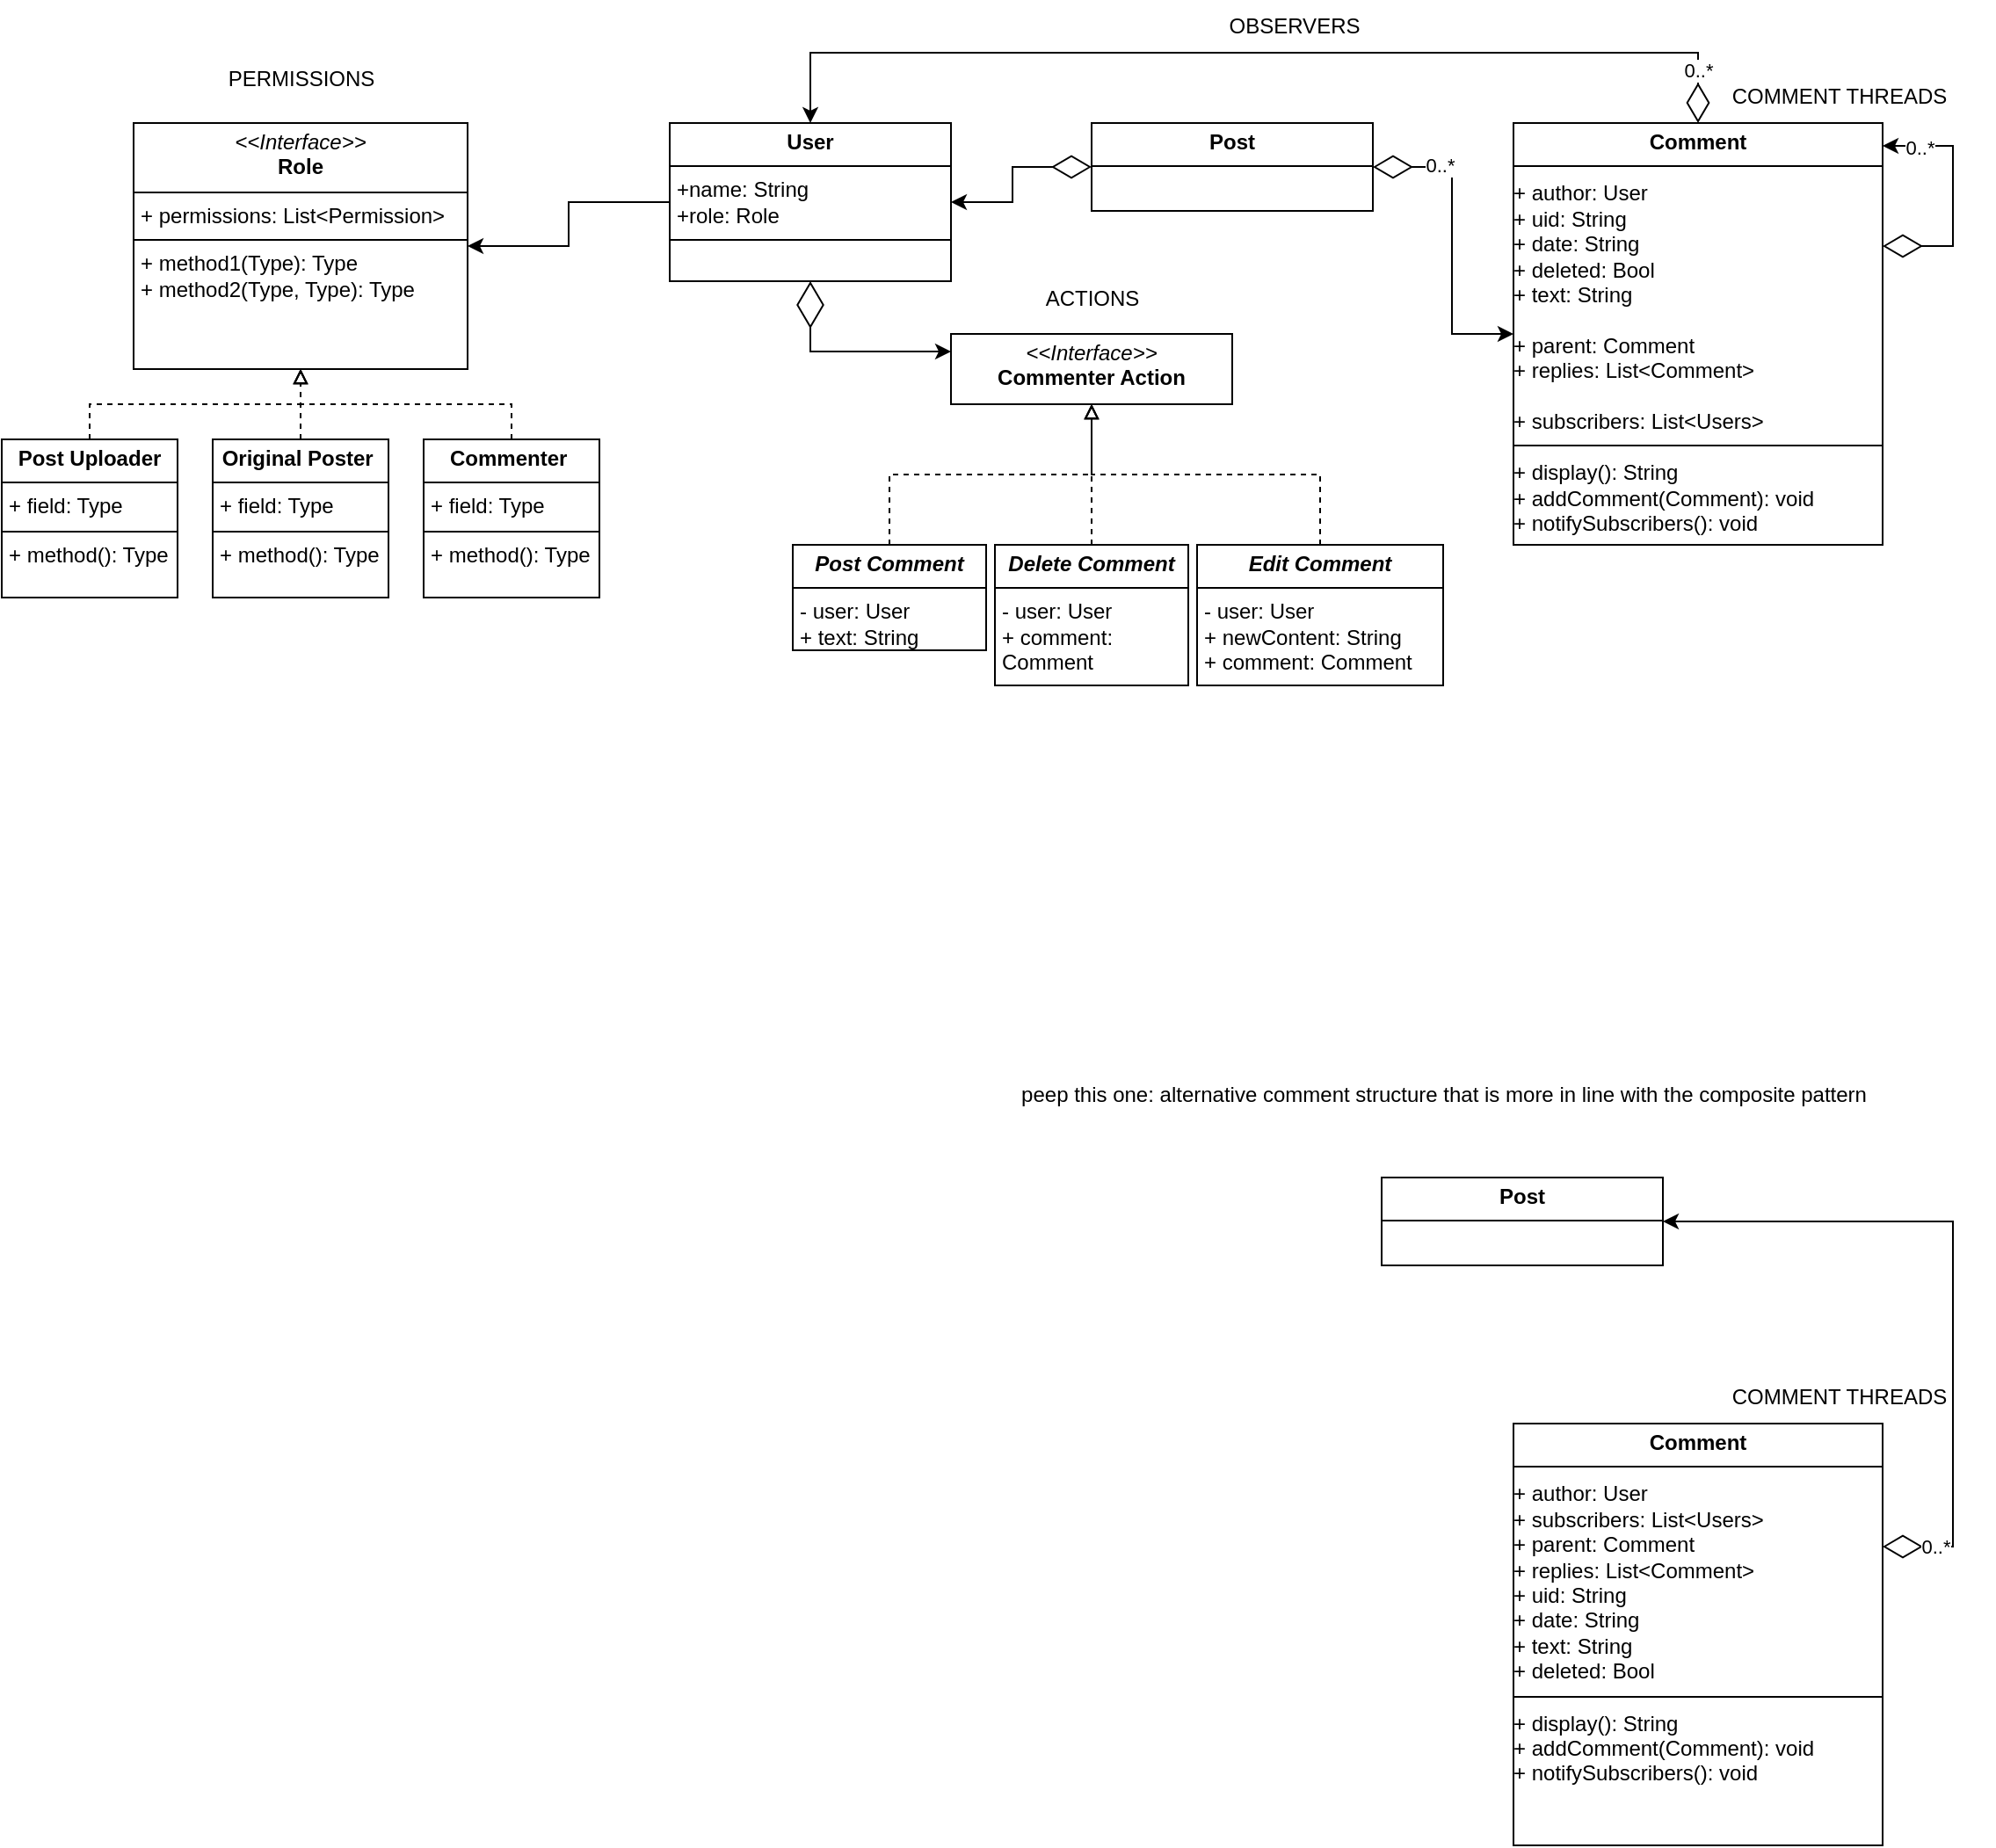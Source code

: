 <mxfile version="25.0.3">
  <diagram name="Page-1" id="dYeS0N-J2XbGxKYjIUa5">
    <mxGraphModel dx="1791" dy="479" grid="1" gridSize="10" guides="1" tooltips="1" connect="1" arrows="1" fold="1" page="1" pageScale="1" pageWidth="850" pageHeight="1100" math="0" shadow="0">
      <root>
        <mxCell id="0" />
        <mxCell id="1" parent="0" />
        <mxCell id="ACXyOTVwt8eLpyd3R-gj-3" style="edgeStyle=orthogonalEdgeStyle;rounded=0;orthogonalLoop=1;jettySize=auto;html=1;entryX=0.5;entryY=0;entryDx=0;entryDy=0;exitX=0.5;exitY=0;exitDx=0;exitDy=0;startArrow=diamondThin;startFill=0;startSize=20;" parent="1" source="IfjuIOWjXW62O33DEMEJ-1" target="IfjuIOWjXW62O33DEMEJ-4" edge="1">
          <mxGeometry relative="1" as="geometry">
            <Array as="points">
              <mxPoint x="625" y="80" />
              <mxPoint x="120" y="80" />
            </Array>
          </mxGeometry>
        </mxCell>
        <mxCell id="ACXyOTVwt8eLpyd3R-gj-5" value="0..*" style="edgeLabel;html=1;align=center;verticalAlign=middle;resizable=0;points=[];" parent="ACXyOTVwt8eLpyd3R-gj-3" vertex="1" connectable="0">
          <mxGeometry x="-0.888" y="4" relative="1" as="geometry">
            <mxPoint x="4" y="3" as="offset" />
          </mxGeometry>
        </mxCell>
        <mxCell id="IfjuIOWjXW62O33DEMEJ-1" value="&lt;p style=&quot;margin:0px;margin-top:4px;text-align:center;&quot;&gt;&lt;b&gt;Comment&lt;/b&gt;&lt;/p&gt;&lt;hr style=&quot;border-style:solid;&quot; size=&quot;1&quot;&gt;&lt;div style=&quot;height:2px;&quot;&gt;&lt;/div&gt;&lt;div&gt;+ author: User&lt;br&gt;&lt;div&gt;+ uid: String&lt;br&gt;&lt;/div&gt;&lt;div&gt;+ date: String&lt;/div&gt;&lt;div&gt;+ deleted: Bool&lt;br&gt;+ text: String&lt;br&gt;&lt;br&gt;&lt;/div&gt;&lt;/div&gt;&lt;div&gt;+ parent: Comment&lt;/div&gt;&lt;div&gt;+ replies: List&amp;lt;Comment&amp;gt;&lt;/div&gt;&lt;div&gt;&lt;br&gt;&lt;/div&gt;&lt;div&gt;+ subscribers: List&amp;lt;Users&amp;gt;&lt;/div&gt;&lt;hr style=&quot;border-style:solid;&quot; size=&quot;1&quot;&gt;&lt;div style=&quot;height:2px;&quot;&gt;&lt;br&gt;&lt;/div&gt;&lt;div style=&quot;height:2px;&quot;&gt;+ display(): String&lt;br&gt;+ addComment(Comment): void&lt;br&gt;+ notifySubscribers(): void&lt;/div&gt;&lt;div style=&quot;height:2px;&quot;&gt;&lt;br&gt;&lt;/div&gt;" style="verticalAlign=top;align=left;overflow=fill;html=1;whiteSpace=wrap;" parent="1" vertex="1">
          <mxGeometry x="520" y="120" width="210" height="240" as="geometry" />
        </mxCell>
        <mxCell id="sb-2HTpANfwCJl85uCGh-1" style="edgeStyle=orthogonalEdgeStyle;rounded=0;orthogonalLoop=1;jettySize=auto;html=1;entryX=0;entryY=0.25;entryDx=0;entryDy=0;exitX=0.5;exitY=1;exitDx=0;exitDy=0;startArrow=diamondThin;startFill=0;startSize=24;" parent="1" source="IfjuIOWjXW62O33DEMEJ-4" target="IfjuIOWjXW62O33DEMEJ-6" edge="1">
          <mxGeometry relative="1" as="geometry" />
        </mxCell>
        <mxCell id="ACXyOTVwt8eLpyd3R-gj-2" style="edgeStyle=orthogonalEdgeStyle;rounded=0;orthogonalLoop=1;jettySize=auto;html=1;" parent="1" source="IfjuIOWjXW62O33DEMEJ-4" target="sb-2HTpANfwCJl85uCGh-10" edge="1">
          <mxGeometry relative="1" as="geometry" />
        </mxCell>
        <mxCell id="IfjuIOWjXW62O33DEMEJ-4" value="&lt;p style=&quot;margin:0px;margin-top:4px;text-align:center;&quot;&gt;&lt;b&gt;User&lt;/b&gt;&lt;/p&gt;&lt;hr style=&quot;border-style:solid;&quot; size=&quot;1&quot;&gt;&lt;p style=&quot;margin:0px;margin-left:4px;&quot;&gt;+name: String&lt;/p&gt;&lt;p style=&quot;margin:0px;margin-left:4px;&quot;&gt;+role: Role&lt;br&gt;&lt;/p&gt;&lt;hr style=&quot;border-style:solid;&quot; size=&quot;1&quot;&gt;&lt;p style=&quot;margin:0px;margin-left:4px;&quot;&gt;&lt;br&gt;&lt;/p&gt;" style="verticalAlign=top;align=left;overflow=fill;html=1;whiteSpace=wrap;" parent="1" vertex="1">
          <mxGeometry x="40" y="120" width="160" height="90" as="geometry" />
        </mxCell>
        <mxCell id="IfjuIOWjXW62O33DEMEJ-6" value="&lt;p style=&quot;margin:0px;margin-top:4px;text-align:center;&quot;&gt;&lt;i&gt;&amp;lt;&amp;lt;Interface&amp;gt;&amp;gt;&lt;/i&gt;&lt;br&gt;&lt;b&gt;Commenter Action&lt;/b&gt;&lt;/p&gt;" style="verticalAlign=top;align=left;overflow=fill;html=1;whiteSpace=wrap;" parent="1" vertex="1">
          <mxGeometry x="200" y="240" width="160" height="40" as="geometry" />
        </mxCell>
        <mxCell id="sb-2HTpANfwCJl85uCGh-2" style="edgeStyle=orthogonalEdgeStyle;rounded=0;orthogonalLoop=1;jettySize=auto;html=1;entryX=0.5;entryY=1;entryDx=0;entryDy=0;dashed=1;endArrow=block;endFill=0;" parent="1" source="IfjuIOWjXW62O33DEMEJ-14" target="IfjuIOWjXW62O33DEMEJ-6" edge="1">
          <mxGeometry relative="1" as="geometry" />
        </mxCell>
        <mxCell id="IfjuIOWjXW62O33DEMEJ-14" value="&lt;p style=&quot;margin:0px;margin-top:4px;text-align:center;&quot;&gt;&lt;b&gt;&lt;i&gt;Post Comment&lt;/i&gt;&lt;/b&gt;&lt;br&gt;&lt;/p&gt;&lt;hr size=&quot;1&quot; style=&quot;border-style:solid;&quot;&gt;&lt;p style=&quot;margin:0px;margin-left:4px;&quot;&gt;&lt;span style=&quot;background-color: initial;&quot;&gt;- user: User&lt;br&gt;&lt;/span&gt;+ text: String&lt;/p&gt;" style="verticalAlign=top;align=left;overflow=fill;html=1;whiteSpace=wrap;" parent="1" vertex="1">
          <mxGeometry x="110" y="360" width="110" height="60" as="geometry" />
        </mxCell>
        <mxCell id="sb-2HTpANfwCJl85uCGh-3" style="edgeStyle=orthogonalEdgeStyle;rounded=0;orthogonalLoop=1;jettySize=auto;html=1;entryX=0.5;entryY=1;entryDx=0;entryDy=0;dashed=1;endArrow=block;endFill=0;" parent="1" source="IfjuIOWjXW62O33DEMEJ-17" target="IfjuIOWjXW62O33DEMEJ-6" edge="1">
          <mxGeometry relative="1" as="geometry" />
        </mxCell>
        <mxCell id="IfjuIOWjXW62O33DEMEJ-17" value="&lt;p style=&quot;margin:0px;margin-top:4px;text-align:center;&quot;&gt;&lt;b&gt;&lt;i&gt;Delete Comment&lt;/i&gt;&lt;/b&gt;&lt;br&gt;&lt;/p&gt;&lt;hr size=&quot;1&quot; style=&quot;border-style:solid;&quot;&gt;&lt;p style=&quot;margin:0px;margin-left:4px;&quot;&gt;&lt;span style=&quot;background-color: initial;&quot;&gt;- user: User&lt;br&gt;&lt;/span&gt;+ comment: Comment&lt;/p&gt;" style="verticalAlign=top;align=left;overflow=fill;html=1;whiteSpace=wrap;" parent="1" vertex="1">
          <mxGeometry x="225" y="360" width="110" height="80" as="geometry" />
        </mxCell>
        <mxCell id="sb-2HTpANfwCJl85uCGh-4" style="edgeStyle=orthogonalEdgeStyle;rounded=0;orthogonalLoop=1;jettySize=auto;html=1;entryX=0.5;entryY=1;entryDx=0;entryDy=0;exitX=0.5;exitY=0;exitDx=0;exitDy=0;dashed=1;endArrow=block;endFill=0;" parent="1" source="IfjuIOWjXW62O33DEMEJ-18" target="IfjuIOWjXW62O33DEMEJ-6" edge="1">
          <mxGeometry relative="1" as="geometry" />
        </mxCell>
        <mxCell id="IfjuIOWjXW62O33DEMEJ-18" value="&lt;p style=&quot;margin:0px;margin-top:4px;text-align:center;&quot;&gt;&lt;b&gt;&lt;i&gt;Edit Comment&lt;/i&gt;&lt;/b&gt;&lt;br&gt;&lt;/p&gt;&lt;hr size=&quot;1&quot; style=&quot;border-style:solid;&quot;&gt;&lt;p style=&quot;margin:0px;margin-left:4px;&quot;&gt;&lt;span style=&quot;background-color: initial;&quot;&gt;- user: User&lt;br&gt;&lt;/span&gt;+ newContent: String&lt;br&gt;+ comment: Comment&lt;/p&gt;" style="verticalAlign=top;align=left;overflow=fill;html=1;whiteSpace=wrap;" parent="1" vertex="1">
          <mxGeometry x="340" y="360" width="140" height="80" as="geometry" />
        </mxCell>
        <mxCell id="sb-2HTpANfwCJl85uCGh-5" style="edgeStyle=orthogonalEdgeStyle;rounded=0;orthogonalLoop=1;jettySize=auto;html=1;startArrow=diamondThin;startFill=0;startSize=20;" parent="1" source="IfjuIOWjXW62O33DEMEJ-19" target="IfjuIOWjXW62O33DEMEJ-4" edge="1">
          <mxGeometry relative="1" as="geometry" />
        </mxCell>
        <mxCell id="sb-2HTpANfwCJl85uCGh-6" style="edgeStyle=orthogonalEdgeStyle;rounded=0;orthogonalLoop=1;jettySize=auto;html=1;startArrow=diamondThin;startFill=0;startSize=20;" parent="1" source="IfjuIOWjXW62O33DEMEJ-19" target="IfjuIOWjXW62O33DEMEJ-1" edge="1">
          <mxGeometry relative="1" as="geometry" />
        </mxCell>
        <mxCell id="sb-2HTpANfwCJl85uCGh-7" value="0..*" style="edgeLabel;html=1;align=center;verticalAlign=middle;resizable=0;points=[];" parent="sb-2HTpANfwCJl85uCGh-6" vertex="1" connectable="0">
          <mxGeometry x="-0.565" y="1" relative="1" as="geometry">
            <mxPoint as="offset" />
          </mxGeometry>
        </mxCell>
        <mxCell id="IfjuIOWjXW62O33DEMEJ-19" value="&lt;p style=&quot;margin:0px;margin-top:4px;text-align:center;&quot;&gt;&lt;b&gt;Post&lt;/b&gt;&lt;/p&gt;&lt;hr style=&quot;border-style:solid;&quot; size=&quot;1&quot;&gt;" style="verticalAlign=top;align=left;overflow=fill;html=1;whiteSpace=wrap;" parent="1" vertex="1">
          <mxGeometry x="280" y="120" width="160" height="50" as="geometry" />
        </mxCell>
        <mxCell id="sb-2HTpANfwCJl85uCGh-10" value="&lt;p style=&quot;margin:0px;margin-top:4px;text-align:center;&quot;&gt;&lt;i&gt;&amp;lt;&amp;lt;Interface&amp;gt;&amp;gt;&lt;/i&gt;&lt;br&gt;&lt;b&gt;Role&lt;/b&gt;&lt;/p&gt;&lt;hr size=&quot;1&quot; style=&quot;border-style:solid;&quot;&gt;&lt;p style=&quot;margin:0px;margin-left:4px;&quot;&gt;+ permissions: List&amp;lt;Permission&amp;gt;&lt;/p&gt;&lt;hr size=&quot;1&quot; style=&quot;border-style:solid;&quot;&gt;&lt;p style=&quot;margin:0px;margin-left:4px;&quot;&gt;+ method1(Type): Type&lt;br&gt;+ method2(Type, Type): Type&lt;/p&gt;" style="verticalAlign=top;align=left;overflow=fill;html=1;whiteSpace=wrap;" parent="1" vertex="1">
          <mxGeometry x="-265" y="120" width="190" height="140" as="geometry" />
        </mxCell>
        <mxCell id="sb-2HTpANfwCJl85uCGh-11" value="PERMISSIONS" style="text;html=1;align=center;verticalAlign=middle;resizable=0;points=[];autosize=1;strokeColor=none;fillColor=none;" parent="1" vertex="1">
          <mxGeometry x="-225" y="80" width="110" height="30" as="geometry" />
        </mxCell>
        <mxCell id="sb-2HTpANfwCJl85uCGh-12" style="edgeStyle=orthogonalEdgeStyle;rounded=0;orthogonalLoop=1;jettySize=auto;html=1;startArrow=diamondThin;startFill=0;startSize=20;" parent="1" source="IfjuIOWjXW62O33DEMEJ-1" target="IfjuIOWjXW62O33DEMEJ-1" edge="1">
          <mxGeometry relative="1" as="geometry">
            <Array as="points">
              <mxPoint x="770" y="190" />
              <mxPoint x="770" y="133" />
            </Array>
          </mxGeometry>
        </mxCell>
        <mxCell id="sb-2HTpANfwCJl85uCGh-13" value="0..*" style="edgeLabel;html=1;align=center;verticalAlign=middle;resizable=0;points=[];" parent="sb-2HTpANfwCJl85uCGh-12" vertex="1" connectable="0">
          <mxGeometry x="0.774" y="1" relative="1" as="geometry">
            <mxPoint x="5" as="offset" />
          </mxGeometry>
        </mxCell>
        <mxCell id="sb-2HTpANfwCJl85uCGh-14" value="&lt;div&gt;ACTIONS&lt;/div&gt;" style="text;html=1;align=center;verticalAlign=middle;resizable=0;points=[];autosize=1;strokeColor=none;fillColor=none;" parent="1" vertex="1">
          <mxGeometry x="240" y="205" width="80" height="30" as="geometry" />
        </mxCell>
        <mxCell id="sb-2HTpANfwCJl85uCGh-15" value="COMMENT THREADS" style="text;html=1;align=center;verticalAlign=middle;resizable=0;points=[];autosize=1;strokeColor=none;fillColor=none;" parent="1" vertex="1">
          <mxGeometry x="630" y="90" width="150" height="30" as="geometry" />
        </mxCell>
        <mxCell id="sb-2HTpANfwCJl85uCGh-21" style="edgeStyle=orthogonalEdgeStyle;rounded=0;orthogonalLoop=1;jettySize=auto;html=1;dashed=1;endArrow=block;endFill=0;" parent="1" source="sb-2HTpANfwCJl85uCGh-17" target="sb-2HTpANfwCJl85uCGh-10" edge="1">
          <mxGeometry relative="1" as="geometry" />
        </mxCell>
        <mxCell id="sb-2HTpANfwCJl85uCGh-17" value="&lt;p style=&quot;margin:0px;margin-top:4px;text-align:center;&quot;&gt;&lt;b&gt;Post Uploader&lt;/b&gt;&lt;/p&gt;&lt;hr size=&quot;1&quot; style=&quot;border-style:solid;&quot;&gt;&lt;p style=&quot;margin:0px;margin-left:4px;&quot;&gt;+ field: Type&lt;/p&gt;&lt;hr size=&quot;1&quot; style=&quot;border-style:solid;&quot;&gt;&lt;p style=&quot;margin:0px;margin-left:4px;&quot;&gt;+ method(): Type&lt;/p&gt;" style="verticalAlign=top;align=left;overflow=fill;html=1;whiteSpace=wrap;" parent="1" vertex="1">
          <mxGeometry x="-340" y="300" width="100" height="90" as="geometry" />
        </mxCell>
        <mxCell id="sb-2HTpANfwCJl85uCGh-22" style="edgeStyle=orthogonalEdgeStyle;rounded=0;orthogonalLoop=1;jettySize=auto;html=1;dashed=1;endArrow=block;endFill=0;" parent="1" source="sb-2HTpANfwCJl85uCGh-19" target="sb-2HTpANfwCJl85uCGh-10" edge="1">
          <mxGeometry relative="1" as="geometry" />
        </mxCell>
        <mxCell id="sb-2HTpANfwCJl85uCGh-19" value="&lt;p style=&quot;margin:0px;margin-top:4px;text-align:center;&quot;&gt;&lt;b&gt;Original Poster&lt;/b&gt;&lt;b style=&quot;background-color: initial;&quot;&gt;&amp;nbsp;&lt;/b&gt;&lt;/p&gt;&lt;hr size=&quot;1&quot; style=&quot;border-style:solid;&quot;&gt;&lt;p style=&quot;margin:0px;margin-left:4px;&quot;&gt;+ field: Type&lt;/p&gt;&lt;hr size=&quot;1&quot; style=&quot;border-style:solid;&quot;&gt;&lt;p style=&quot;margin:0px;margin-left:4px;&quot;&gt;+ method(): Type&lt;/p&gt;" style="verticalAlign=top;align=left;overflow=fill;html=1;whiteSpace=wrap;" parent="1" vertex="1">
          <mxGeometry x="-220" y="300" width="100" height="90" as="geometry" />
        </mxCell>
        <mxCell id="sb-2HTpANfwCJl85uCGh-23" style="edgeStyle=orthogonalEdgeStyle;rounded=0;orthogonalLoop=1;jettySize=auto;html=1;dashed=1;endArrow=block;endFill=0;" parent="1" source="sb-2HTpANfwCJl85uCGh-20" target="sb-2HTpANfwCJl85uCGh-10" edge="1">
          <mxGeometry relative="1" as="geometry" />
        </mxCell>
        <mxCell id="sb-2HTpANfwCJl85uCGh-20" value="&lt;p style=&quot;margin:0px;margin-top:4px;text-align:center;&quot;&gt;&lt;b style=&quot;background-color: initial;&quot;&gt;Commenter&amp;nbsp;&lt;/b&gt;&lt;/p&gt;&lt;hr size=&quot;1&quot; style=&quot;border-style:solid;&quot;&gt;&lt;p style=&quot;margin:0px;margin-left:4px;&quot;&gt;+ field: Type&lt;/p&gt;&lt;hr size=&quot;1&quot; style=&quot;border-style:solid;&quot;&gt;&lt;p style=&quot;margin:0px;margin-left:4px;&quot;&gt;+ method(): Type&lt;/p&gt;" style="verticalAlign=top;align=left;overflow=fill;html=1;whiteSpace=wrap;" parent="1" vertex="1">
          <mxGeometry x="-100" y="300" width="100" height="90" as="geometry" />
        </mxCell>
        <mxCell id="ACXyOTVwt8eLpyd3R-gj-4" value="OBSERVERS" style="text;html=1;align=center;verticalAlign=middle;resizable=0;points=[];autosize=1;strokeColor=none;fillColor=none;" parent="1" vertex="1">
          <mxGeometry x="345" y="50" width="100" height="30" as="geometry" />
        </mxCell>
        <mxCell id="ACXyOTVwt8eLpyd3R-gj-7" value="&lt;p style=&quot;margin:0px;margin-top:4px;text-align:center;&quot;&gt;&lt;b&gt;Comment&lt;/b&gt;&lt;/p&gt;&lt;hr style=&quot;border-style:solid;&quot; size=&quot;1&quot;&gt;&lt;div style=&quot;height:2px;&quot;&gt;&lt;/div&gt;&lt;div&gt;+ author: User&lt;br&gt;&lt;/div&gt;&lt;div&gt;+ subscribers: List&amp;lt;Users&amp;gt;&lt;/div&gt;&lt;div&gt;+ parent: Comment&lt;/div&gt;&lt;div&gt;+ replies: List&amp;lt;Comment&amp;gt;&lt;/div&gt;&lt;div&gt;+ uid: String&lt;br&gt;&lt;/div&gt;&lt;div&gt;+ date: String&lt;br&gt;&lt;/div&gt;&lt;div&gt;+ text: String&lt;/div&gt;&lt;div&gt;+ deleted: Bool&lt;/div&gt;&lt;hr style=&quot;border-style:solid;&quot; size=&quot;1&quot;&gt;&lt;div style=&quot;height:2px;&quot;&gt;&lt;br&gt;&lt;/div&gt;&lt;div style=&quot;height:2px;&quot;&gt;+ display(): String&lt;br&gt;+ addComment(Comment): void&lt;br&gt;+ notifySubscribers(): void&lt;/div&gt;&lt;div style=&quot;height:2px;&quot;&gt;&lt;br&gt;&lt;/div&gt;" style="verticalAlign=top;align=left;overflow=fill;html=1;whiteSpace=wrap;" parent="1" vertex="1">
          <mxGeometry x="520" y="860" width="210" height="240" as="geometry" />
        </mxCell>
        <mxCell id="ACXyOTVwt8eLpyd3R-gj-10" value="&lt;p style=&quot;margin:0px;margin-top:4px;text-align:center;&quot;&gt;&lt;b&gt;Post&lt;/b&gt;&lt;/p&gt;&lt;hr style=&quot;border-style:solid;&quot; size=&quot;1&quot;&gt;" style="verticalAlign=top;align=left;overflow=fill;html=1;whiteSpace=wrap;" parent="1" vertex="1">
          <mxGeometry x="445" y="720" width="160" height="50" as="geometry" />
        </mxCell>
        <mxCell id="ACXyOTVwt8eLpyd3R-gj-11" style="edgeStyle=orthogonalEdgeStyle;rounded=0;orthogonalLoop=1;jettySize=auto;html=1;startArrow=diamondThin;startFill=0;startSize=20;entryX=1;entryY=0.5;entryDx=0;entryDy=0;" parent="1" source="ACXyOTVwt8eLpyd3R-gj-7" target="ACXyOTVwt8eLpyd3R-gj-10" edge="1">
          <mxGeometry relative="1" as="geometry">
            <Array as="points">
              <mxPoint x="770" y="930" />
              <mxPoint x="770" y="745" />
            </Array>
          </mxGeometry>
        </mxCell>
        <mxCell id="ACXyOTVwt8eLpyd3R-gj-12" value="0..*" style="edgeLabel;html=1;align=center;verticalAlign=middle;resizable=0;points=[];" parent="ACXyOTVwt8eLpyd3R-gj-11" vertex="1" connectable="0">
          <mxGeometry x="0.774" y="1" relative="1" as="geometry">
            <mxPoint x="111" y="184" as="offset" />
          </mxGeometry>
        </mxCell>
        <mxCell id="ACXyOTVwt8eLpyd3R-gj-13" value="COMMENT THREADS" style="text;html=1;align=center;verticalAlign=middle;resizable=0;points=[];autosize=1;strokeColor=none;fillColor=none;" parent="1" vertex="1">
          <mxGeometry x="630" y="830" width="150" height="30" as="geometry" />
        </mxCell>
        <mxCell id="ACXyOTVwt8eLpyd3R-gj-15" value="peep this one: alternative comment structure that is more in line with the composite pattern" style="text;html=1;align=center;verticalAlign=middle;resizable=0;points=[];autosize=1;strokeColor=none;fillColor=none;" parent="1" vertex="1">
          <mxGeometry x="230" y="658" width="500" height="30" as="geometry" />
        </mxCell>
      </root>
    </mxGraphModel>
  </diagram>
</mxfile>
